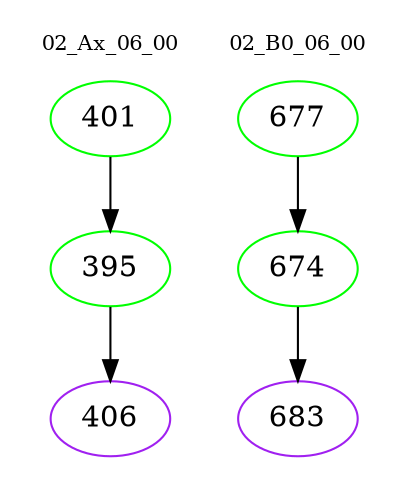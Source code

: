 digraph{
subgraph cluster_0 {
color = white
label = "02_Ax_06_00";
fontsize=10;
T0_401 [label="401", color="green"]
T0_401 -> T0_395 [color="black"]
T0_395 [label="395", color="green"]
T0_395 -> T0_406 [color="black"]
T0_406 [label="406", color="purple"]
}
subgraph cluster_1 {
color = white
label = "02_B0_06_00";
fontsize=10;
T1_677 [label="677", color="green"]
T1_677 -> T1_674 [color="black"]
T1_674 [label="674", color="green"]
T1_674 -> T1_683 [color="black"]
T1_683 [label="683", color="purple"]
}
}
